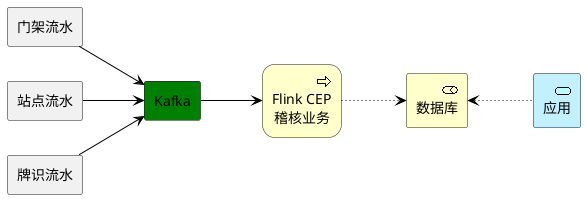 @startuml 
left to right direction

!include <archimate/Archimate>

skinparam rectangle<<behavior>> {
	roundCorner 25
}
sprite $bProcess jar:archimate/business-process
sprite $bRole jar:archimate/business-role

sprite $aService jar:archimate/application-service
sprite $aProcess jar:archimate/application-process
sprite $aComponent jar:archimate/application-component

rectangle "数据库"  as sqlDB <<$bRole>> #Business

rectangle "门架流水" as gateflow
rectangle "站点流水" as stationflow
rectangle "牌识流水" as VLPRflow

rectangle "Kafka" as kafka #Green

rectangle "Flink CEP\n稽核业务"  as audit_logic <<$bProcess>><<behavior>> #Business
Rel_Access_w(audit_logic, sqlDB, )

gateflow --> kafka
stationflow --> kafka
VLPRflow --> kafka

kafka --> audit_logic

rectangle "应用" as application <<$aService>> #APPLICATION
Rel_Access_r( sqlDB, application,)
@enduml

